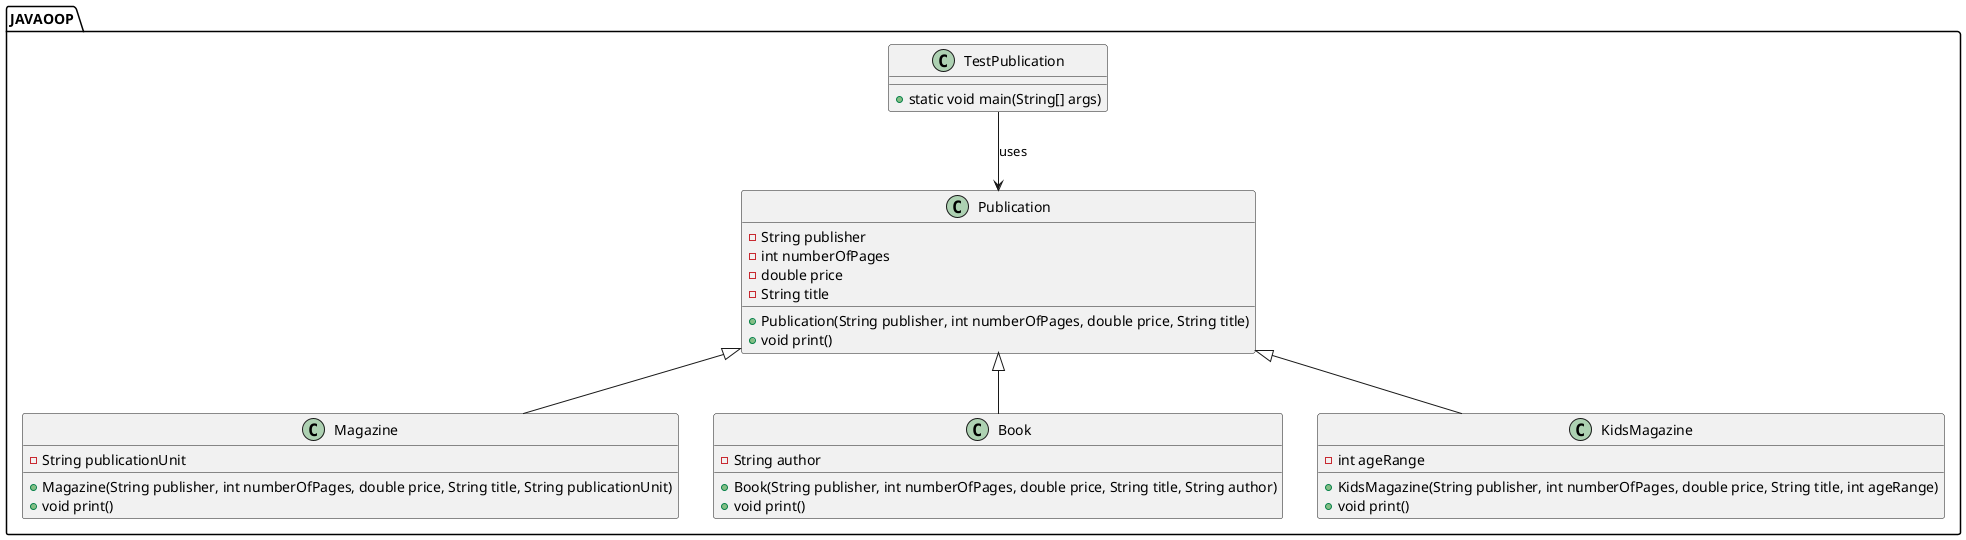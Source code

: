 @startuml
package JAVAOOP {

    class Publication {
        - String publisher
        - int numberOfPages
        - double price
        - String title

        + Publication(String publisher, int numberOfPages, double price, String title)
        + void print()
    }

    class Magazine {
        - String publicationUnit

        + Magazine(String publisher, int numberOfPages, double price, String title, String publicationUnit)
        + void print()
    }

    class Book {
        - String author

        + Book(String publisher, int numberOfPages, double price, String title, String author)
        + void print()
    }

    class KidsMagazine {
        - int ageRange

        + KidsMagazine(String publisher, int numberOfPages, double price, String title, int ageRange)
        + void print()
    }

    class TestPublication {
        + static void main(String[] args)
    }

    Publication <|-- Magazine
    Publication <|-- Book
    Publication <|-- KidsMagazine
    TestPublication --> Publication : uses

}
@enduml
